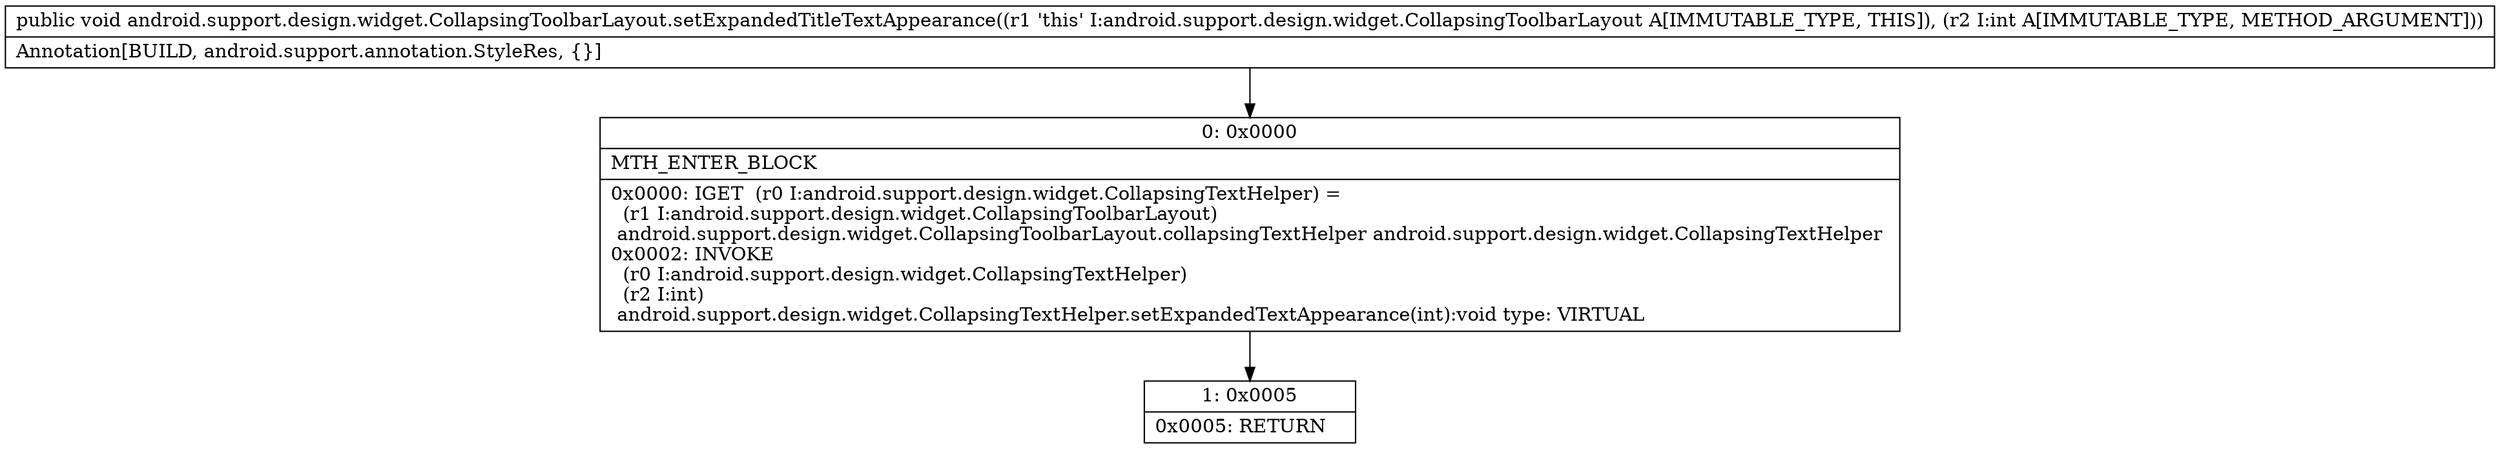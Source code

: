 digraph "CFG forandroid.support.design.widget.CollapsingToolbarLayout.setExpandedTitleTextAppearance(I)V" {
Node_0 [shape=record,label="{0\:\ 0x0000|MTH_ENTER_BLOCK\l|0x0000: IGET  (r0 I:android.support.design.widget.CollapsingTextHelper) = \l  (r1 I:android.support.design.widget.CollapsingToolbarLayout)\l android.support.design.widget.CollapsingToolbarLayout.collapsingTextHelper android.support.design.widget.CollapsingTextHelper \l0x0002: INVOKE  \l  (r0 I:android.support.design.widget.CollapsingTextHelper)\l  (r2 I:int)\l android.support.design.widget.CollapsingTextHelper.setExpandedTextAppearance(int):void type: VIRTUAL \l}"];
Node_1 [shape=record,label="{1\:\ 0x0005|0x0005: RETURN   \l}"];
MethodNode[shape=record,label="{public void android.support.design.widget.CollapsingToolbarLayout.setExpandedTitleTextAppearance((r1 'this' I:android.support.design.widget.CollapsingToolbarLayout A[IMMUTABLE_TYPE, THIS]), (r2 I:int A[IMMUTABLE_TYPE, METHOD_ARGUMENT]))  | Annotation[BUILD, android.support.annotation.StyleRes, \{\}]\l}"];
MethodNode -> Node_0;
Node_0 -> Node_1;
}

